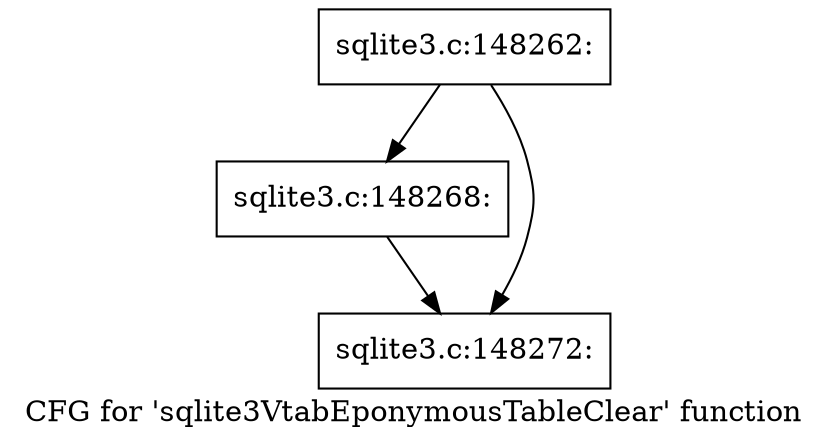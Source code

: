 digraph "CFG for 'sqlite3VtabEponymousTableClear' function" {
	label="CFG for 'sqlite3VtabEponymousTableClear' function";

	Node0x55c0f65ac600 [shape=record,label="{sqlite3.c:148262:}"];
	Node0x55c0f65ac600 -> Node0x55c0f86797a0;
	Node0x55c0f65ac600 -> Node0x55c0f86797f0;
	Node0x55c0f86797a0 [shape=record,label="{sqlite3.c:148268:}"];
	Node0x55c0f86797a0 -> Node0x55c0f86797f0;
	Node0x55c0f86797f0 [shape=record,label="{sqlite3.c:148272:}"];
}
